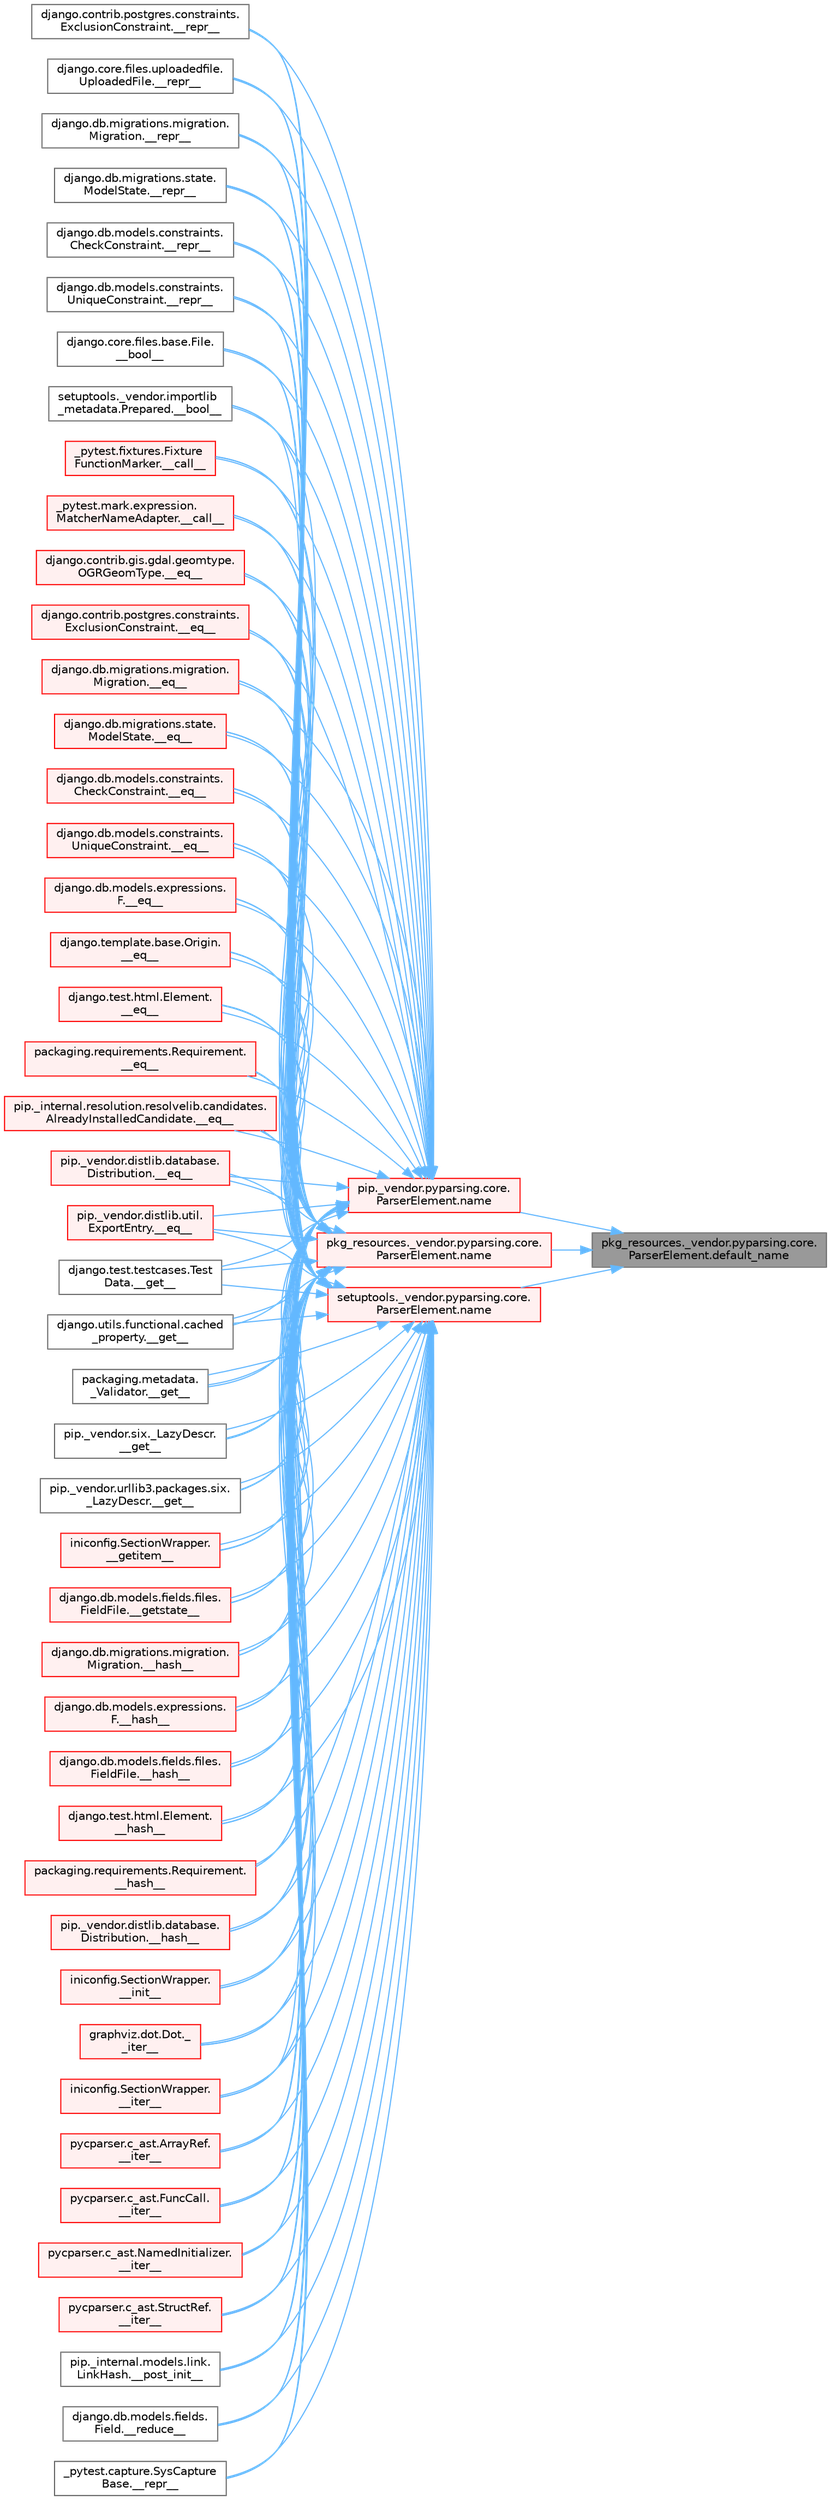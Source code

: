 digraph "pkg_resources._vendor.pyparsing.core.ParserElement.default_name"
{
 // LATEX_PDF_SIZE
  bgcolor="transparent";
  edge [fontname=Helvetica,fontsize=10,labelfontname=Helvetica,labelfontsize=10];
  node [fontname=Helvetica,fontsize=10,shape=box,height=0.2,width=0.4];
  rankdir="RL";
  Node1 [id="Node000001",label="pkg_resources._vendor.pyparsing.core.\lParserElement.default_name",height=0.2,width=0.4,color="gray40", fillcolor="grey60", style="filled", fontcolor="black",tooltip=" "];
  Node1 -> Node2 [id="edge1_Node000001_Node000002",dir="back",color="steelblue1",style="solid",tooltip=" "];
  Node2 [id="Node000002",label="pip._vendor.pyparsing.core.\lParserElement.name",height=0.2,width=0.4,color="red", fillcolor="#FFF0F0", style="filled",URL="$classpip_1_1__vendor_1_1pyparsing_1_1core_1_1_parser_element.html#ad7db196655f86eaadabd81c40af25717",tooltip=" "];
  Node2 -> Node3 [id="edge2_Node000002_Node000003",dir="back",color="steelblue1",style="solid",tooltip=" "];
  Node3 [id="Node000003",label="django.core.files.base.File.\l__bool__",height=0.2,width=0.4,color="grey40", fillcolor="white", style="filled",URL="$classdjango_1_1core_1_1files_1_1base_1_1_file.html#adf07dd46020c7160b2257d9e3da4bc43",tooltip=" "];
  Node2 -> Node4 [id="edge3_Node000002_Node000004",dir="back",color="steelblue1",style="solid",tooltip=" "];
  Node4 [id="Node000004",label="setuptools._vendor.importlib\l_metadata.Prepared.__bool__",height=0.2,width=0.4,color="grey40", fillcolor="white", style="filled",URL="$classsetuptools_1_1__vendor_1_1importlib__metadata_1_1_prepared.html#a0395661b38fe11742f24c0482962b913",tooltip=" "];
  Node2 -> Node5 [id="edge4_Node000002_Node000005",dir="back",color="steelblue1",style="solid",tooltip=" "];
  Node5 [id="Node000005",label="_pytest.fixtures.Fixture\lFunctionMarker.__call__",height=0.2,width=0.4,color="red", fillcolor="#FFF0F0", style="filled",URL="$class__pytest_1_1fixtures_1_1_fixture_function_marker.html#acc9c789cb8d19388b24d740159ba305d",tooltip=" "];
  Node2 -> Node8 [id="edge5_Node000002_Node000008",dir="back",color="steelblue1",style="solid",tooltip=" "];
  Node8 [id="Node000008",label="_pytest.mark.expression.\lMatcherNameAdapter.__call__",height=0.2,width=0.4,color="red", fillcolor="#FFF0F0", style="filled",URL="$class__pytest_1_1mark_1_1expression_1_1_matcher_name_adapter.html#a7ecd7564e2e67d5ac026d25db1466389",tooltip=" "];
  Node2 -> Node9 [id="edge6_Node000002_Node000009",dir="back",color="steelblue1",style="solid",tooltip=" "];
  Node9 [id="Node000009",label="django.contrib.gis.gdal.geomtype.\lOGRGeomType.__eq__",height=0.2,width=0.4,color="red", fillcolor="#FFF0F0", style="filled",URL="$classdjango_1_1contrib_1_1gis_1_1gdal_1_1geomtype_1_1_o_g_r_geom_type.html#a878253f899634c312b64add448108474",tooltip=" "];
  Node2 -> Node18 [id="edge7_Node000002_Node000018",dir="back",color="steelblue1",style="solid",tooltip=" "];
  Node18 [id="Node000018",label="django.contrib.postgres.constraints.\lExclusionConstraint.__eq__",height=0.2,width=0.4,color="red", fillcolor="#FFF0F0", style="filled",URL="$classdjango_1_1contrib_1_1postgres_1_1constraints_1_1_exclusion_constraint.html#af496d048323e51177e1239475f9fe47c",tooltip=" "];
  Node2 -> Node19 [id="edge8_Node000002_Node000019",dir="back",color="steelblue1",style="solid",tooltip=" "];
  Node19 [id="Node000019",label="django.db.migrations.migration.\lMigration.__eq__",height=0.2,width=0.4,color="red", fillcolor="#FFF0F0", style="filled",URL="$classdjango_1_1db_1_1migrations_1_1migration_1_1_migration.html#a0234090d18f01ee0a7a23b98a036ac79",tooltip=" "];
  Node2 -> Node20 [id="edge9_Node000002_Node000020",dir="back",color="steelblue1",style="solid",tooltip=" "];
  Node20 [id="Node000020",label="django.db.migrations.state.\lModelState.__eq__",height=0.2,width=0.4,color="red", fillcolor="#FFF0F0", style="filled",URL="$classdjango_1_1db_1_1migrations_1_1state_1_1_model_state.html#ae338faa36574cfa53f86dac5ac80176d",tooltip=" "];
  Node2 -> Node21 [id="edge10_Node000002_Node000021",dir="back",color="steelblue1",style="solid",tooltip=" "];
  Node21 [id="Node000021",label="django.db.models.constraints.\lCheckConstraint.__eq__",height=0.2,width=0.4,color="red", fillcolor="#FFF0F0", style="filled",URL="$classdjango_1_1db_1_1models_1_1constraints_1_1_check_constraint.html#a55875a553e53009967129f8b8a269475",tooltip=" "];
  Node2 -> Node22 [id="edge11_Node000002_Node000022",dir="back",color="steelblue1",style="solid",tooltip=" "];
  Node22 [id="Node000022",label="django.db.models.constraints.\lUniqueConstraint.__eq__",height=0.2,width=0.4,color="red", fillcolor="#FFF0F0", style="filled",URL="$classdjango_1_1db_1_1models_1_1constraints_1_1_unique_constraint.html#a1a877e5c6def4673a480b3fd44e3ad19",tooltip=" "];
  Node2 -> Node23 [id="edge12_Node000002_Node000023",dir="back",color="steelblue1",style="solid",tooltip=" "];
  Node23 [id="Node000023",label="django.db.models.expressions.\lF.__eq__",height=0.2,width=0.4,color="red", fillcolor="#FFF0F0", style="filled",URL="$classdjango_1_1db_1_1models_1_1expressions_1_1_f.html#ae5a4762383529ca2924f76683eede0d2",tooltip=" "];
  Node2 -> Node24 [id="edge13_Node000002_Node000024",dir="back",color="steelblue1",style="solid",tooltip=" "];
  Node24 [id="Node000024",label="django.template.base.Origin.\l__eq__",height=0.2,width=0.4,color="red", fillcolor="#FFF0F0", style="filled",URL="$classdjango_1_1template_1_1base_1_1_origin.html#aceaf6f15e79a904eef75db1caa454d5c",tooltip=" "];
  Node2 -> Node25 [id="edge14_Node000002_Node000025",dir="back",color="steelblue1",style="solid",tooltip=" "];
  Node25 [id="Node000025",label="django.test.html.Element.\l__eq__",height=0.2,width=0.4,color="red", fillcolor="#FFF0F0", style="filled",URL="$classdjango_1_1test_1_1html_1_1_element.html#a287e83f2ae4a6f13b9e00d7b70ee5d47",tooltip=" "];
  Node2 -> Node26 [id="edge15_Node000002_Node000026",dir="back",color="steelblue1",style="solid",tooltip=" "];
  Node26 [id="Node000026",label="packaging.requirements.Requirement.\l__eq__",height=0.2,width=0.4,color="red", fillcolor="#FFF0F0", style="filled",URL="$classpackaging_1_1requirements_1_1_requirement.html#ae285c586a0e8b9e700b0f5f25e2c2671",tooltip=" "];
  Node2 -> Node27 [id="edge16_Node000002_Node000027",dir="back",color="steelblue1",style="solid",tooltip=" "];
  Node27 [id="Node000027",label="pip._internal.resolution.resolvelib.candidates.\lAlreadyInstalledCandidate.__eq__",height=0.2,width=0.4,color="red", fillcolor="#FFF0F0", style="filled",URL="$classpip_1_1__internal_1_1resolution_1_1resolvelib_1_1candidates_1_1_already_installed_candidate.html#a94393be14236fb68b64ac2b9f1e89d53",tooltip=" "];
  Node2 -> Node28 [id="edge17_Node000002_Node000028",dir="back",color="steelblue1",style="solid",tooltip=" "];
  Node28 [id="Node000028",label="pip._vendor.distlib.database.\lDistribution.__eq__",height=0.2,width=0.4,color="red", fillcolor="#FFF0F0", style="filled",URL="$classpip_1_1__vendor_1_1distlib_1_1database_1_1_distribution.html#aba7030b239fad6f8faac6fcb9bec27c2",tooltip=" "];
  Node2 -> Node29 [id="edge18_Node000002_Node000029",dir="back",color="steelblue1",style="solid",tooltip=" "];
  Node29 [id="Node000029",label="pip._vendor.distlib.util.\lExportEntry.__eq__",height=0.2,width=0.4,color="red", fillcolor="#FFF0F0", style="filled",URL="$classpip_1_1__vendor_1_1distlib_1_1util_1_1_export_entry.html#a0fb0e6e2d6aa56973f97290b051c5709",tooltip=" "];
  Node2 -> Node30 [id="edge19_Node000002_Node000030",dir="back",color="steelblue1",style="solid",tooltip=" "];
  Node30 [id="Node000030",label="django.test.testcases.Test\lData.__get__",height=0.2,width=0.4,color="grey40", fillcolor="white", style="filled",URL="$classdjango_1_1test_1_1testcases_1_1_test_data.html#a6b90c1a9262cf266d34b5e5faa257454",tooltip=" "];
  Node2 -> Node31 [id="edge20_Node000002_Node000031",dir="back",color="steelblue1",style="solid",tooltip=" "];
  Node31 [id="Node000031",label="django.utils.functional.cached\l_property.__get__",height=0.2,width=0.4,color="grey40", fillcolor="white", style="filled",URL="$classdjango_1_1utils_1_1functional_1_1cached__property.html#aea06f0393fa1ebeb0e878b1df50e0ea6",tooltip=" "];
  Node2 -> Node32 [id="edge21_Node000002_Node000032",dir="back",color="steelblue1",style="solid",tooltip=" "];
  Node32 [id="Node000032",label="packaging.metadata.\l_Validator.__get__",height=0.2,width=0.4,color="grey40", fillcolor="white", style="filled",URL="$classpackaging_1_1metadata_1_1___validator.html#aee57fdc6ee4e64af0551e761a2339d22",tooltip=" "];
  Node2 -> Node33 [id="edge22_Node000002_Node000033",dir="back",color="steelblue1",style="solid",tooltip=" "];
  Node33 [id="Node000033",label="pip._vendor.six._LazyDescr.\l__get__",height=0.2,width=0.4,color="grey40", fillcolor="white", style="filled",URL="$classpip_1_1__vendor_1_1six_1_1___lazy_descr.html#aeb559285af794a2be524d8e532244a3e",tooltip=" "];
  Node2 -> Node34 [id="edge23_Node000002_Node000034",dir="back",color="steelblue1",style="solid",tooltip=" "];
  Node34 [id="Node000034",label="pip._vendor.urllib3.packages.six.\l_LazyDescr.__get__",height=0.2,width=0.4,color="grey40", fillcolor="white", style="filled",URL="$classpip_1_1__vendor_1_1urllib3_1_1packages_1_1six_1_1___lazy_descr.html#a08ccd0501dd1c57d35df463db038355d",tooltip=" "];
  Node2 -> Node35 [id="edge24_Node000002_Node000035",dir="back",color="steelblue1",style="solid",tooltip=" "];
  Node35 [id="Node000035",label="iniconfig.SectionWrapper.\l__getitem__",height=0.2,width=0.4,color="red", fillcolor="#FFF0F0", style="filled",URL="$classiniconfig_1_1_section_wrapper.html#a3fc976958f26ef38b05fa3a8e6df2a4e",tooltip=" "];
  Node2 -> Node969 [id="edge25_Node000002_Node000969",dir="back",color="steelblue1",style="solid",tooltip=" "];
  Node969 [id="Node000969",label="django.db.models.fields.files.\lFieldFile.__getstate__",height=0.2,width=0.4,color="red", fillcolor="#FFF0F0", style="filled",URL="$classdjango_1_1db_1_1models_1_1fields_1_1files_1_1_field_file.html#abe72652d5f16633f345ef032fd8e3b5c",tooltip=" "];
  Node2 -> Node971 [id="edge26_Node000002_Node000971",dir="back",color="steelblue1",style="solid",tooltip=" "];
  Node971 [id="Node000971",label="django.db.migrations.migration.\lMigration.__hash__",height=0.2,width=0.4,color="red", fillcolor="#FFF0F0", style="filled",URL="$classdjango_1_1db_1_1migrations_1_1migration_1_1_migration.html#aae8f7f62ce57be42f7b5af2e49edf919",tooltip=" "];
  Node2 -> Node972 [id="edge27_Node000002_Node000972",dir="back",color="steelblue1",style="solid",tooltip=" "];
  Node972 [id="Node000972",label="django.db.models.expressions.\lF.__hash__",height=0.2,width=0.4,color="red", fillcolor="#FFF0F0", style="filled",URL="$classdjango_1_1db_1_1models_1_1expressions_1_1_f.html#a6431516addfd350b0b6ed0e51165f7c1",tooltip=" "];
  Node2 -> Node973 [id="edge28_Node000002_Node000973",dir="back",color="steelblue1",style="solid",tooltip=" "];
  Node973 [id="Node000973",label="django.db.models.fields.files.\lFieldFile.__hash__",height=0.2,width=0.4,color="red", fillcolor="#FFF0F0", style="filled",URL="$classdjango_1_1db_1_1models_1_1fields_1_1files_1_1_field_file.html#a3d0916f2296d973216a37e30a933c401",tooltip=" "];
  Node2 -> Node974 [id="edge29_Node000002_Node000974",dir="back",color="steelblue1",style="solid",tooltip=" "];
  Node974 [id="Node000974",label="django.test.html.Element.\l__hash__",height=0.2,width=0.4,color="red", fillcolor="#FFF0F0", style="filled",URL="$classdjango_1_1test_1_1html_1_1_element.html#a9e783fdad624f8860a95fe7662ea85f3",tooltip=" "];
  Node2 -> Node975 [id="edge30_Node000002_Node000975",dir="back",color="steelblue1",style="solid",tooltip=" "];
  Node975 [id="Node000975",label="packaging.requirements.Requirement.\l__hash__",height=0.2,width=0.4,color="red", fillcolor="#FFF0F0", style="filled",URL="$classpackaging_1_1requirements_1_1_requirement.html#a69426ed6e3cc347033b3096195023bfc",tooltip=" "];
  Node2 -> Node976 [id="edge31_Node000002_Node000976",dir="back",color="steelblue1",style="solid",tooltip=" "];
  Node976 [id="Node000976",label="pip._vendor.distlib.database.\lDistribution.__hash__",height=0.2,width=0.4,color="red", fillcolor="#FFF0F0", style="filled",URL="$classpip_1_1__vendor_1_1distlib_1_1database_1_1_distribution.html#af9d117c9909f8cbf07f12c723b145c3b",tooltip=" "];
  Node2 -> Node977 [id="edge32_Node000002_Node000977",dir="back",color="steelblue1",style="solid",tooltip=" "];
  Node977 [id="Node000977",label="iniconfig.SectionWrapper.\l__init__",height=0.2,width=0.4,color="red", fillcolor="#FFF0F0", style="filled",URL="$classiniconfig_1_1_section_wrapper.html#ac789fd178fa19b9e39994b6f79265620",tooltip=" "];
  Node2 -> Node978 [id="edge33_Node000002_Node000978",dir="back",color="steelblue1",style="solid",tooltip=" "];
  Node978 [id="Node000978",label="graphviz.dot.Dot._\l_iter__",height=0.2,width=0.4,color="red", fillcolor="#FFF0F0", style="filled",URL="$classgraphviz_1_1dot_1_1_dot.html#ad581ae397ceb7e0bef9698433ce3a2a4",tooltip=" "];
  Node2 -> Node979 [id="edge34_Node000002_Node000979",dir="back",color="steelblue1",style="solid",tooltip=" "];
  Node979 [id="Node000979",label="iniconfig.SectionWrapper.\l__iter__",height=0.2,width=0.4,color="red", fillcolor="#FFF0F0", style="filled",URL="$classiniconfig_1_1_section_wrapper.html#a7cd33b3569c0daafd76e11dcaf5bfdf2",tooltip=" "];
  Node2 -> Node980 [id="edge35_Node000002_Node000980",dir="back",color="steelblue1",style="solid",tooltip=" "];
  Node980 [id="Node000980",label="pycparser.c_ast.ArrayRef.\l__iter__",height=0.2,width=0.4,color="red", fillcolor="#FFF0F0", style="filled",URL="$classpycparser_1_1c__ast_1_1_array_ref.html#a1a69033eb783e23c22da33fe4f791b6d",tooltip=" "];
  Node2 -> Node981 [id="edge36_Node000002_Node000981",dir="back",color="steelblue1",style="solid",tooltip=" "];
  Node981 [id="Node000981",label="pycparser.c_ast.FuncCall.\l__iter__",height=0.2,width=0.4,color="red", fillcolor="#FFF0F0", style="filled",URL="$classpycparser_1_1c__ast_1_1_func_call.html#af6a1cc2e46c11f1e12f06f9e2de94fd5",tooltip=" "];
  Node2 -> Node982 [id="edge37_Node000002_Node000982",dir="back",color="steelblue1",style="solid",tooltip=" "];
  Node982 [id="Node000982",label="pycparser.c_ast.NamedInitializer.\l__iter__",height=0.2,width=0.4,color="red", fillcolor="#FFF0F0", style="filled",URL="$classpycparser_1_1c__ast_1_1_named_initializer.html#ae4d6e91327cfec771f7a0579cfb7d235",tooltip=" "];
  Node2 -> Node983 [id="edge38_Node000002_Node000983",dir="back",color="steelblue1",style="solid",tooltip=" "];
  Node983 [id="Node000983",label="pycparser.c_ast.StructRef.\l__iter__",height=0.2,width=0.4,color="red", fillcolor="#FFF0F0", style="filled",URL="$classpycparser_1_1c__ast_1_1_struct_ref.html#adc730771fdefc02f37b63af08abc8a74",tooltip=" "];
  Node2 -> Node984 [id="edge39_Node000002_Node000984",dir="back",color="steelblue1",style="solid",tooltip=" "];
  Node984 [id="Node000984",label="pip._internal.models.link.\lLinkHash.__post_init__",height=0.2,width=0.4,color="grey40", fillcolor="white", style="filled",URL="$classpip_1_1__internal_1_1models_1_1link_1_1_link_hash.html#ab5f65bc8f56bb0c7792cd375989032bc",tooltip=" "];
  Node2 -> Node985 [id="edge40_Node000002_Node000985",dir="back",color="steelblue1",style="solid",tooltip=" "];
  Node985 [id="Node000985",label="django.db.models.fields.\lField.__reduce__",height=0.2,width=0.4,color="grey40", fillcolor="white", style="filled",URL="$classdjango_1_1db_1_1models_1_1fields_1_1_field.html#af288ea77bf31d6b7a738396bdc88d22d",tooltip=" "];
  Node2 -> Node986 [id="edge41_Node000002_Node000986",dir="back",color="steelblue1",style="solid",tooltip=" "];
  Node986 [id="Node000986",label="_pytest.capture.SysCapture\lBase.__repr__",height=0.2,width=0.4,color="grey40", fillcolor="white", style="filled",URL="$class__pytest_1_1capture_1_1_sys_capture_base.html#abfe2012f2a8841c51848da2d06ccb2d6",tooltip=" "];
  Node2 -> Node491 [id="edge42_Node000002_Node000491",dir="back",color="steelblue1",style="solid",tooltip=" "];
  Node491 [id="Node000491",label="django.contrib.postgres.constraints.\lExclusionConstraint.__repr__",height=0.2,width=0.4,color="grey40", fillcolor="white", style="filled",URL="$classdjango_1_1contrib_1_1postgres_1_1constraints_1_1_exclusion_constraint.html#a0771594ced240daa3e783f821d28adb5",tooltip=" "];
  Node2 -> Node987 [id="edge43_Node000002_Node000987",dir="back",color="steelblue1",style="solid",tooltip=" "];
  Node987 [id="Node000987",label="django.core.files.uploadedfile.\lUploadedFile.__repr__",height=0.2,width=0.4,color="grey40", fillcolor="white", style="filled",URL="$classdjango_1_1core_1_1files_1_1uploadedfile_1_1_uploaded_file.html#a0ce18993b41ac813512e64e46da52cb0",tooltip=" "];
  Node2 -> Node988 [id="edge44_Node000002_Node000988",dir="back",color="steelblue1",style="solid",tooltip=" "];
  Node988 [id="Node000988",label="django.db.migrations.migration.\lMigration.__repr__",height=0.2,width=0.4,color="grey40", fillcolor="white", style="filled",URL="$classdjango_1_1db_1_1migrations_1_1migration_1_1_migration.html#a14a7c4cecb60a4c4cbaaa284669c42c8",tooltip=" "];
  Node2 -> Node989 [id="edge45_Node000002_Node000989",dir="back",color="steelblue1",style="solid",tooltip=" "];
  Node989 [id="Node000989",label="django.db.migrations.state.\lModelState.__repr__",height=0.2,width=0.4,color="grey40", fillcolor="white", style="filled",URL="$classdjango_1_1db_1_1migrations_1_1state_1_1_model_state.html#a0045bbb7deecc184067c91dcf81c5d93",tooltip=" "];
  Node2 -> Node773 [id="edge46_Node000002_Node000773",dir="back",color="steelblue1",style="solid",tooltip=" "];
  Node773 [id="Node000773",label="django.db.models.constraints.\lCheckConstraint.__repr__",height=0.2,width=0.4,color="grey40", fillcolor="white", style="filled",URL="$classdjango_1_1db_1_1models_1_1constraints_1_1_check_constraint.html#a5ee1e990e7235f77706fa7da45651b5f",tooltip=" "];
  Node2 -> Node492 [id="edge47_Node000002_Node000492",dir="back",color="steelblue1",style="solid",tooltip=" "];
  Node492 [id="Node000492",label="django.db.models.constraints.\lUniqueConstraint.__repr__",height=0.2,width=0.4,color="grey40", fillcolor="white", style="filled",URL="$classdjango_1_1db_1_1models_1_1constraints_1_1_unique_constraint.html#a182454ed288d36d2033f34e2442e63b6",tooltip=" "];
  Node1 -> Node2329 [id="edge48_Node000001_Node002329",dir="back",color="steelblue1",style="solid",tooltip=" "];
  Node2329 [id="Node002329",label="pkg_resources._vendor.pyparsing.core.\lParserElement.name",height=0.2,width=0.4,color="red", fillcolor="#FFF0F0", style="filled",URL="$classpkg__resources_1_1__vendor_1_1pyparsing_1_1core_1_1_parser_element.html#abf3887f5a60cd87875ad9ce57ba0ec6a",tooltip=" "];
  Node2329 -> Node3 [id="edge49_Node002329_Node000003",dir="back",color="steelblue1",style="solid",tooltip=" "];
  Node2329 -> Node4 [id="edge50_Node002329_Node000004",dir="back",color="steelblue1",style="solid",tooltip=" "];
  Node2329 -> Node5 [id="edge51_Node002329_Node000005",dir="back",color="steelblue1",style="solid",tooltip=" "];
  Node2329 -> Node8 [id="edge52_Node002329_Node000008",dir="back",color="steelblue1",style="solid",tooltip=" "];
  Node2329 -> Node9 [id="edge53_Node002329_Node000009",dir="back",color="steelblue1",style="solid",tooltip=" "];
  Node2329 -> Node18 [id="edge54_Node002329_Node000018",dir="back",color="steelblue1",style="solid",tooltip=" "];
  Node2329 -> Node19 [id="edge55_Node002329_Node000019",dir="back",color="steelblue1",style="solid",tooltip=" "];
  Node2329 -> Node20 [id="edge56_Node002329_Node000020",dir="back",color="steelblue1",style="solid",tooltip=" "];
  Node2329 -> Node21 [id="edge57_Node002329_Node000021",dir="back",color="steelblue1",style="solid",tooltip=" "];
  Node2329 -> Node22 [id="edge58_Node002329_Node000022",dir="back",color="steelblue1",style="solid",tooltip=" "];
  Node2329 -> Node23 [id="edge59_Node002329_Node000023",dir="back",color="steelblue1",style="solid",tooltip=" "];
  Node2329 -> Node24 [id="edge60_Node002329_Node000024",dir="back",color="steelblue1",style="solid",tooltip=" "];
  Node2329 -> Node25 [id="edge61_Node002329_Node000025",dir="back",color="steelblue1",style="solid",tooltip=" "];
  Node2329 -> Node26 [id="edge62_Node002329_Node000026",dir="back",color="steelblue1",style="solid",tooltip=" "];
  Node2329 -> Node27 [id="edge63_Node002329_Node000027",dir="back",color="steelblue1",style="solid",tooltip=" "];
  Node2329 -> Node28 [id="edge64_Node002329_Node000028",dir="back",color="steelblue1",style="solid",tooltip=" "];
  Node2329 -> Node29 [id="edge65_Node002329_Node000029",dir="back",color="steelblue1",style="solid",tooltip=" "];
  Node2329 -> Node30 [id="edge66_Node002329_Node000030",dir="back",color="steelblue1",style="solid",tooltip=" "];
  Node2329 -> Node31 [id="edge67_Node002329_Node000031",dir="back",color="steelblue1",style="solid",tooltip=" "];
  Node2329 -> Node32 [id="edge68_Node002329_Node000032",dir="back",color="steelblue1",style="solid",tooltip=" "];
  Node2329 -> Node33 [id="edge69_Node002329_Node000033",dir="back",color="steelblue1",style="solid",tooltip=" "];
  Node2329 -> Node34 [id="edge70_Node002329_Node000034",dir="back",color="steelblue1",style="solid",tooltip=" "];
  Node2329 -> Node35 [id="edge71_Node002329_Node000035",dir="back",color="steelblue1",style="solid",tooltip=" "];
  Node2329 -> Node969 [id="edge72_Node002329_Node000969",dir="back",color="steelblue1",style="solid",tooltip=" "];
  Node2329 -> Node971 [id="edge73_Node002329_Node000971",dir="back",color="steelblue1",style="solid",tooltip=" "];
  Node2329 -> Node972 [id="edge74_Node002329_Node000972",dir="back",color="steelblue1",style="solid",tooltip=" "];
  Node2329 -> Node973 [id="edge75_Node002329_Node000973",dir="back",color="steelblue1",style="solid",tooltip=" "];
  Node2329 -> Node974 [id="edge76_Node002329_Node000974",dir="back",color="steelblue1",style="solid",tooltip=" "];
  Node2329 -> Node975 [id="edge77_Node002329_Node000975",dir="back",color="steelblue1",style="solid",tooltip=" "];
  Node2329 -> Node976 [id="edge78_Node002329_Node000976",dir="back",color="steelblue1",style="solid",tooltip=" "];
  Node2329 -> Node977 [id="edge79_Node002329_Node000977",dir="back",color="steelblue1",style="solid",tooltip=" "];
  Node2329 -> Node978 [id="edge80_Node002329_Node000978",dir="back",color="steelblue1",style="solid",tooltip=" "];
  Node2329 -> Node979 [id="edge81_Node002329_Node000979",dir="back",color="steelblue1",style="solid",tooltip=" "];
  Node2329 -> Node980 [id="edge82_Node002329_Node000980",dir="back",color="steelblue1",style="solid",tooltip=" "];
  Node2329 -> Node981 [id="edge83_Node002329_Node000981",dir="back",color="steelblue1",style="solid",tooltip=" "];
  Node2329 -> Node982 [id="edge84_Node002329_Node000982",dir="back",color="steelblue1",style="solid",tooltip=" "];
  Node2329 -> Node983 [id="edge85_Node002329_Node000983",dir="back",color="steelblue1",style="solid",tooltip=" "];
  Node2329 -> Node984 [id="edge86_Node002329_Node000984",dir="back",color="steelblue1",style="solid",tooltip=" "];
  Node2329 -> Node985 [id="edge87_Node002329_Node000985",dir="back",color="steelblue1",style="solid",tooltip=" "];
  Node2329 -> Node986 [id="edge88_Node002329_Node000986",dir="back",color="steelblue1",style="solid",tooltip=" "];
  Node2329 -> Node491 [id="edge89_Node002329_Node000491",dir="back",color="steelblue1",style="solid",tooltip=" "];
  Node2329 -> Node987 [id="edge90_Node002329_Node000987",dir="back",color="steelblue1",style="solid",tooltip=" "];
  Node2329 -> Node988 [id="edge91_Node002329_Node000988",dir="back",color="steelblue1",style="solid",tooltip=" "];
  Node2329 -> Node989 [id="edge92_Node002329_Node000989",dir="back",color="steelblue1",style="solid",tooltip=" "];
  Node2329 -> Node773 [id="edge93_Node002329_Node000773",dir="back",color="steelblue1",style="solid",tooltip=" "];
  Node2329 -> Node492 [id="edge94_Node002329_Node000492",dir="back",color="steelblue1",style="solid",tooltip=" "];
  Node1 -> Node2330 [id="edge95_Node000001_Node002330",dir="back",color="steelblue1",style="solid",tooltip=" "];
  Node2330 [id="Node002330",label="setuptools._vendor.pyparsing.core.\lParserElement.name",height=0.2,width=0.4,color="red", fillcolor="#FFF0F0", style="filled",URL="$classsetuptools_1_1__vendor_1_1pyparsing_1_1core_1_1_parser_element.html#a575ae3b20b199ff90bc942cf2179084f",tooltip=" "];
  Node2330 -> Node3 [id="edge96_Node002330_Node000003",dir="back",color="steelblue1",style="solid",tooltip=" "];
  Node2330 -> Node4 [id="edge97_Node002330_Node000004",dir="back",color="steelblue1",style="solid",tooltip=" "];
  Node2330 -> Node5 [id="edge98_Node002330_Node000005",dir="back",color="steelblue1",style="solid",tooltip=" "];
  Node2330 -> Node8 [id="edge99_Node002330_Node000008",dir="back",color="steelblue1",style="solid",tooltip=" "];
  Node2330 -> Node9 [id="edge100_Node002330_Node000009",dir="back",color="steelblue1",style="solid",tooltip=" "];
  Node2330 -> Node18 [id="edge101_Node002330_Node000018",dir="back",color="steelblue1",style="solid",tooltip=" "];
  Node2330 -> Node19 [id="edge102_Node002330_Node000019",dir="back",color="steelblue1",style="solid",tooltip=" "];
  Node2330 -> Node20 [id="edge103_Node002330_Node000020",dir="back",color="steelblue1",style="solid",tooltip=" "];
  Node2330 -> Node21 [id="edge104_Node002330_Node000021",dir="back",color="steelblue1",style="solid",tooltip=" "];
  Node2330 -> Node22 [id="edge105_Node002330_Node000022",dir="back",color="steelblue1",style="solid",tooltip=" "];
  Node2330 -> Node23 [id="edge106_Node002330_Node000023",dir="back",color="steelblue1",style="solid",tooltip=" "];
  Node2330 -> Node24 [id="edge107_Node002330_Node000024",dir="back",color="steelblue1",style="solid",tooltip=" "];
  Node2330 -> Node25 [id="edge108_Node002330_Node000025",dir="back",color="steelblue1",style="solid",tooltip=" "];
  Node2330 -> Node26 [id="edge109_Node002330_Node000026",dir="back",color="steelblue1",style="solid",tooltip=" "];
  Node2330 -> Node27 [id="edge110_Node002330_Node000027",dir="back",color="steelblue1",style="solid",tooltip=" "];
  Node2330 -> Node28 [id="edge111_Node002330_Node000028",dir="back",color="steelblue1",style="solid",tooltip=" "];
  Node2330 -> Node29 [id="edge112_Node002330_Node000029",dir="back",color="steelblue1",style="solid",tooltip=" "];
  Node2330 -> Node30 [id="edge113_Node002330_Node000030",dir="back",color="steelblue1",style="solid",tooltip=" "];
  Node2330 -> Node31 [id="edge114_Node002330_Node000031",dir="back",color="steelblue1",style="solid",tooltip=" "];
  Node2330 -> Node32 [id="edge115_Node002330_Node000032",dir="back",color="steelblue1",style="solid",tooltip=" "];
  Node2330 -> Node33 [id="edge116_Node002330_Node000033",dir="back",color="steelblue1",style="solid",tooltip=" "];
  Node2330 -> Node34 [id="edge117_Node002330_Node000034",dir="back",color="steelblue1",style="solid",tooltip=" "];
  Node2330 -> Node35 [id="edge118_Node002330_Node000035",dir="back",color="steelblue1",style="solid",tooltip=" "];
  Node2330 -> Node969 [id="edge119_Node002330_Node000969",dir="back",color="steelblue1",style="solid",tooltip=" "];
  Node2330 -> Node971 [id="edge120_Node002330_Node000971",dir="back",color="steelblue1",style="solid",tooltip=" "];
  Node2330 -> Node972 [id="edge121_Node002330_Node000972",dir="back",color="steelblue1",style="solid",tooltip=" "];
  Node2330 -> Node973 [id="edge122_Node002330_Node000973",dir="back",color="steelblue1",style="solid",tooltip=" "];
  Node2330 -> Node974 [id="edge123_Node002330_Node000974",dir="back",color="steelblue1",style="solid",tooltip=" "];
  Node2330 -> Node975 [id="edge124_Node002330_Node000975",dir="back",color="steelblue1",style="solid",tooltip=" "];
  Node2330 -> Node976 [id="edge125_Node002330_Node000976",dir="back",color="steelblue1",style="solid",tooltip=" "];
  Node2330 -> Node977 [id="edge126_Node002330_Node000977",dir="back",color="steelblue1",style="solid",tooltip=" "];
  Node2330 -> Node978 [id="edge127_Node002330_Node000978",dir="back",color="steelblue1",style="solid",tooltip=" "];
  Node2330 -> Node979 [id="edge128_Node002330_Node000979",dir="back",color="steelblue1",style="solid",tooltip=" "];
  Node2330 -> Node980 [id="edge129_Node002330_Node000980",dir="back",color="steelblue1",style="solid",tooltip=" "];
  Node2330 -> Node981 [id="edge130_Node002330_Node000981",dir="back",color="steelblue1",style="solid",tooltip=" "];
  Node2330 -> Node982 [id="edge131_Node002330_Node000982",dir="back",color="steelblue1",style="solid",tooltip=" "];
  Node2330 -> Node983 [id="edge132_Node002330_Node000983",dir="back",color="steelblue1",style="solid",tooltip=" "];
  Node2330 -> Node984 [id="edge133_Node002330_Node000984",dir="back",color="steelblue1",style="solid",tooltip=" "];
  Node2330 -> Node985 [id="edge134_Node002330_Node000985",dir="back",color="steelblue1",style="solid",tooltip=" "];
  Node2330 -> Node986 [id="edge135_Node002330_Node000986",dir="back",color="steelblue1",style="solid",tooltip=" "];
  Node2330 -> Node491 [id="edge136_Node002330_Node000491",dir="back",color="steelblue1",style="solid",tooltip=" "];
  Node2330 -> Node987 [id="edge137_Node002330_Node000987",dir="back",color="steelblue1",style="solid",tooltip=" "];
  Node2330 -> Node988 [id="edge138_Node002330_Node000988",dir="back",color="steelblue1",style="solid",tooltip=" "];
  Node2330 -> Node989 [id="edge139_Node002330_Node000989",dir="back",color="steelblue1",style="solid",tooltip=" "];
  Node2330 -> Node773 [id="edge140_Node002330_Node000773",dir="back",color="steelblue1",style="solid",tooltip=" "];
  Node2330 -> Node492 [id="edge141_Node002330_Node000492",dir="back",color="steelblue1",style="solid",tooltip=" "];
}

